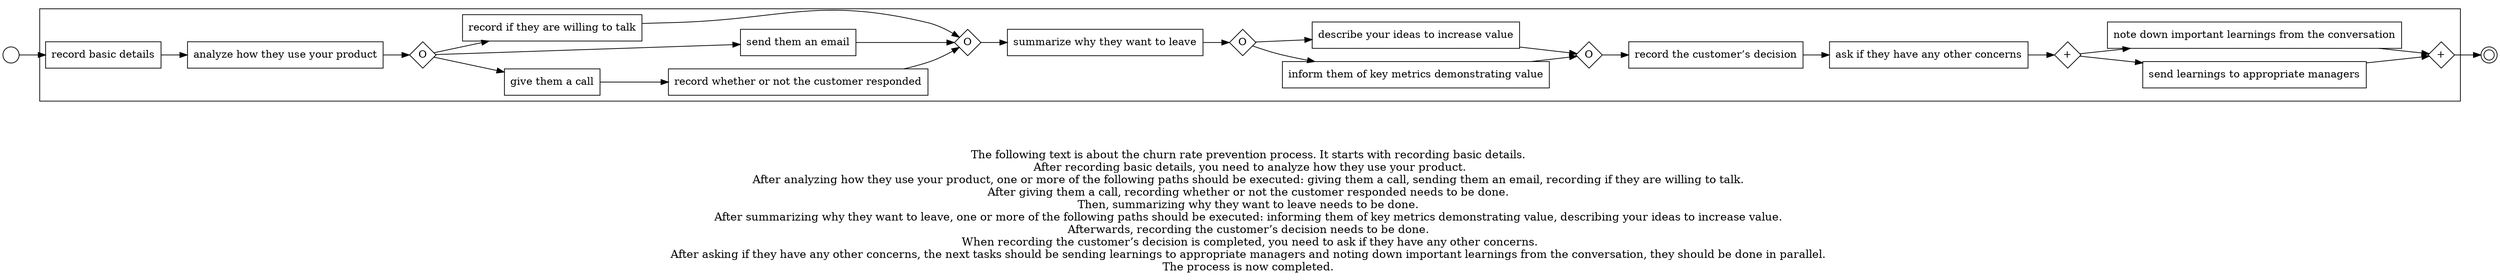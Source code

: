 digraph churn_rate_prevention_process_173 {
	graph [rankdir=LR]
	START_NODE [label="" shape=circle width=0.3]
	subgraph CLUSTER_0 {
		"record basic details" [shape=box]
		"analyze how they use your product" [shape=box]
		"record basic details" -> "analyze how they use your product"
		"OR_SPLIT--3. Contact the customer_ZZFD" [label=O fixedsize=true shape=diamond width=0.5]
		"analyze how they use your product" -> "OR_SPLIT--3. Contact the customer_ZZFD"
		"give them a call" [shape=box]
		"OR_SPLIT--3. Contact the customer_ZZFD" -> "give them a call"
		"send them an email" [shape=box]
		"OR_SPLIT--3. Contact the customer_ZZFD" -> "send them an email"
		"record if they are willing to talk" [shape=box]
		"OR_SPLIT--3. Contact the customer_ZZFD" -> "record if they are willing to talk"
		"record whether or not the customer responded" [shape=box]
		"give them a call" -> "record whether or not the customer responded"
		"OR_JOIN--3. Contact the customer_ZZFD" [label=O fixedsize=true shape=diamond width=0.5]
		"record whether or not the customer responded" -> "OR_JOIN--3. Contact the customer_ZZFD"
		"send them an email" -> "OR_JOIN--3. Contact the customer_ZZFD"
		"record if they are willing to talk" -> "OR_JOIN--3. Contact the customer_ZZFD"
		"summarize why they want to leave" [shape=box]
		"OR_JOIN--3. Contact the customer_ZZFD" -> "summarize why they want to leave"
		"OR_SPLIT--5. Retention incentives_WR0P" [label=O fixedsize=true shape=diamond width=0.5]
		"summarize why they want to leave" -> "OR_SPLIT--5. Retention incentives_WR0P"
		"inform them of key metrics demonstrating value" [shape=box]
		"OR_SPLIT--5. Retention incentives_WR0P" -> "inform them of key metrics demonstrating value"
		"describe your ideas to increase value" [shape=box]
		"OR_SPLIT--5. Retention incentives_WR0P" -> "describe your ideas to increase value"
		"OR_JOIN--5. Retention incentives_WR0P" [label=O fixedsize=true shape=diamond width=0.5]
		"inform them of key metrics demonstrating value" -> "OR_JOIN--5. Retention incentives_WR0P"
		"describe your ideas to increase value" -> "OR_JOIN--5. Retention incentives_WR0P"
		"record the customer’s decision" [shape=box]
		"OR_JOIN--5. Retention incentives_WR0P" -> "record the customer’s decision"
		"ask if they have any other concerns" [shape=box]
		"record the customer’s decision" -> "ask if they have any other concerns"
		"AND_SPLIT--8. Final steps_PFXH" [label="+" fixedsize=true shape=diamond width=0.5]
		"ask if they have any other concerns" -> "AND_SPLIT--8. Final steps_PFXH"
		"send learnings to appropriate managers" [shape=box]
		"AND_SPLIT--8. Final steps_PFXH" -> "send learnings to appropriate managers"
		"note down important learnings from the conversation" [shape=box]
		"AND_SPLIT--8. Final steps_PFXH" -> "note down important learnings from the conversation"
		"AND_JOIN--8. Final steps_PFXH" [label="+" fixedsize=true shape=diamond width=0.5]
		"send learnings to appropriate managers" -> "AND_JOIN--8. Final steps_PFXH"
		"note down important learnings from the conversation" -> "AND_JOIN--8. Final steps_PFXH"
	}
	START_NODE -> "record basic details"
	END_NODE [label="" shape=doublecircle width=0.2]
	"AND_JOIN--8. Final steps_PFXH" -> END_NODE
	fontsize=15 label="\n\n
The following text is about the churn rate prevention process. It starts with recording basic details. 
After recording basic details, you need to analyze how they use your product.
After analyzing how they use your product, one or more of the following paths should be executed: giving them a call, sending them an email, recording if they are willing to talk. 
After giving them a call, recording whether or not the customer responded needs to be done. 
Then, summarizing why they want to leave needs to be done. 
After summarizing why they want to leave, one or more of the following paths should be executed: informing them of key metrics demonstrating value, describing your ideas to increase value. 
Afterwards, recording the customer’s decision needs to be done. 
When recording the customer’s decision is completed, you need to ask if they have any other concerns.
After asking if they have any other concerns, the next tasks should be sending learnings to appropriate managers and noting down important learnings from the conversation, they should be done in parallel. 
The process is now completed. 
"
}
